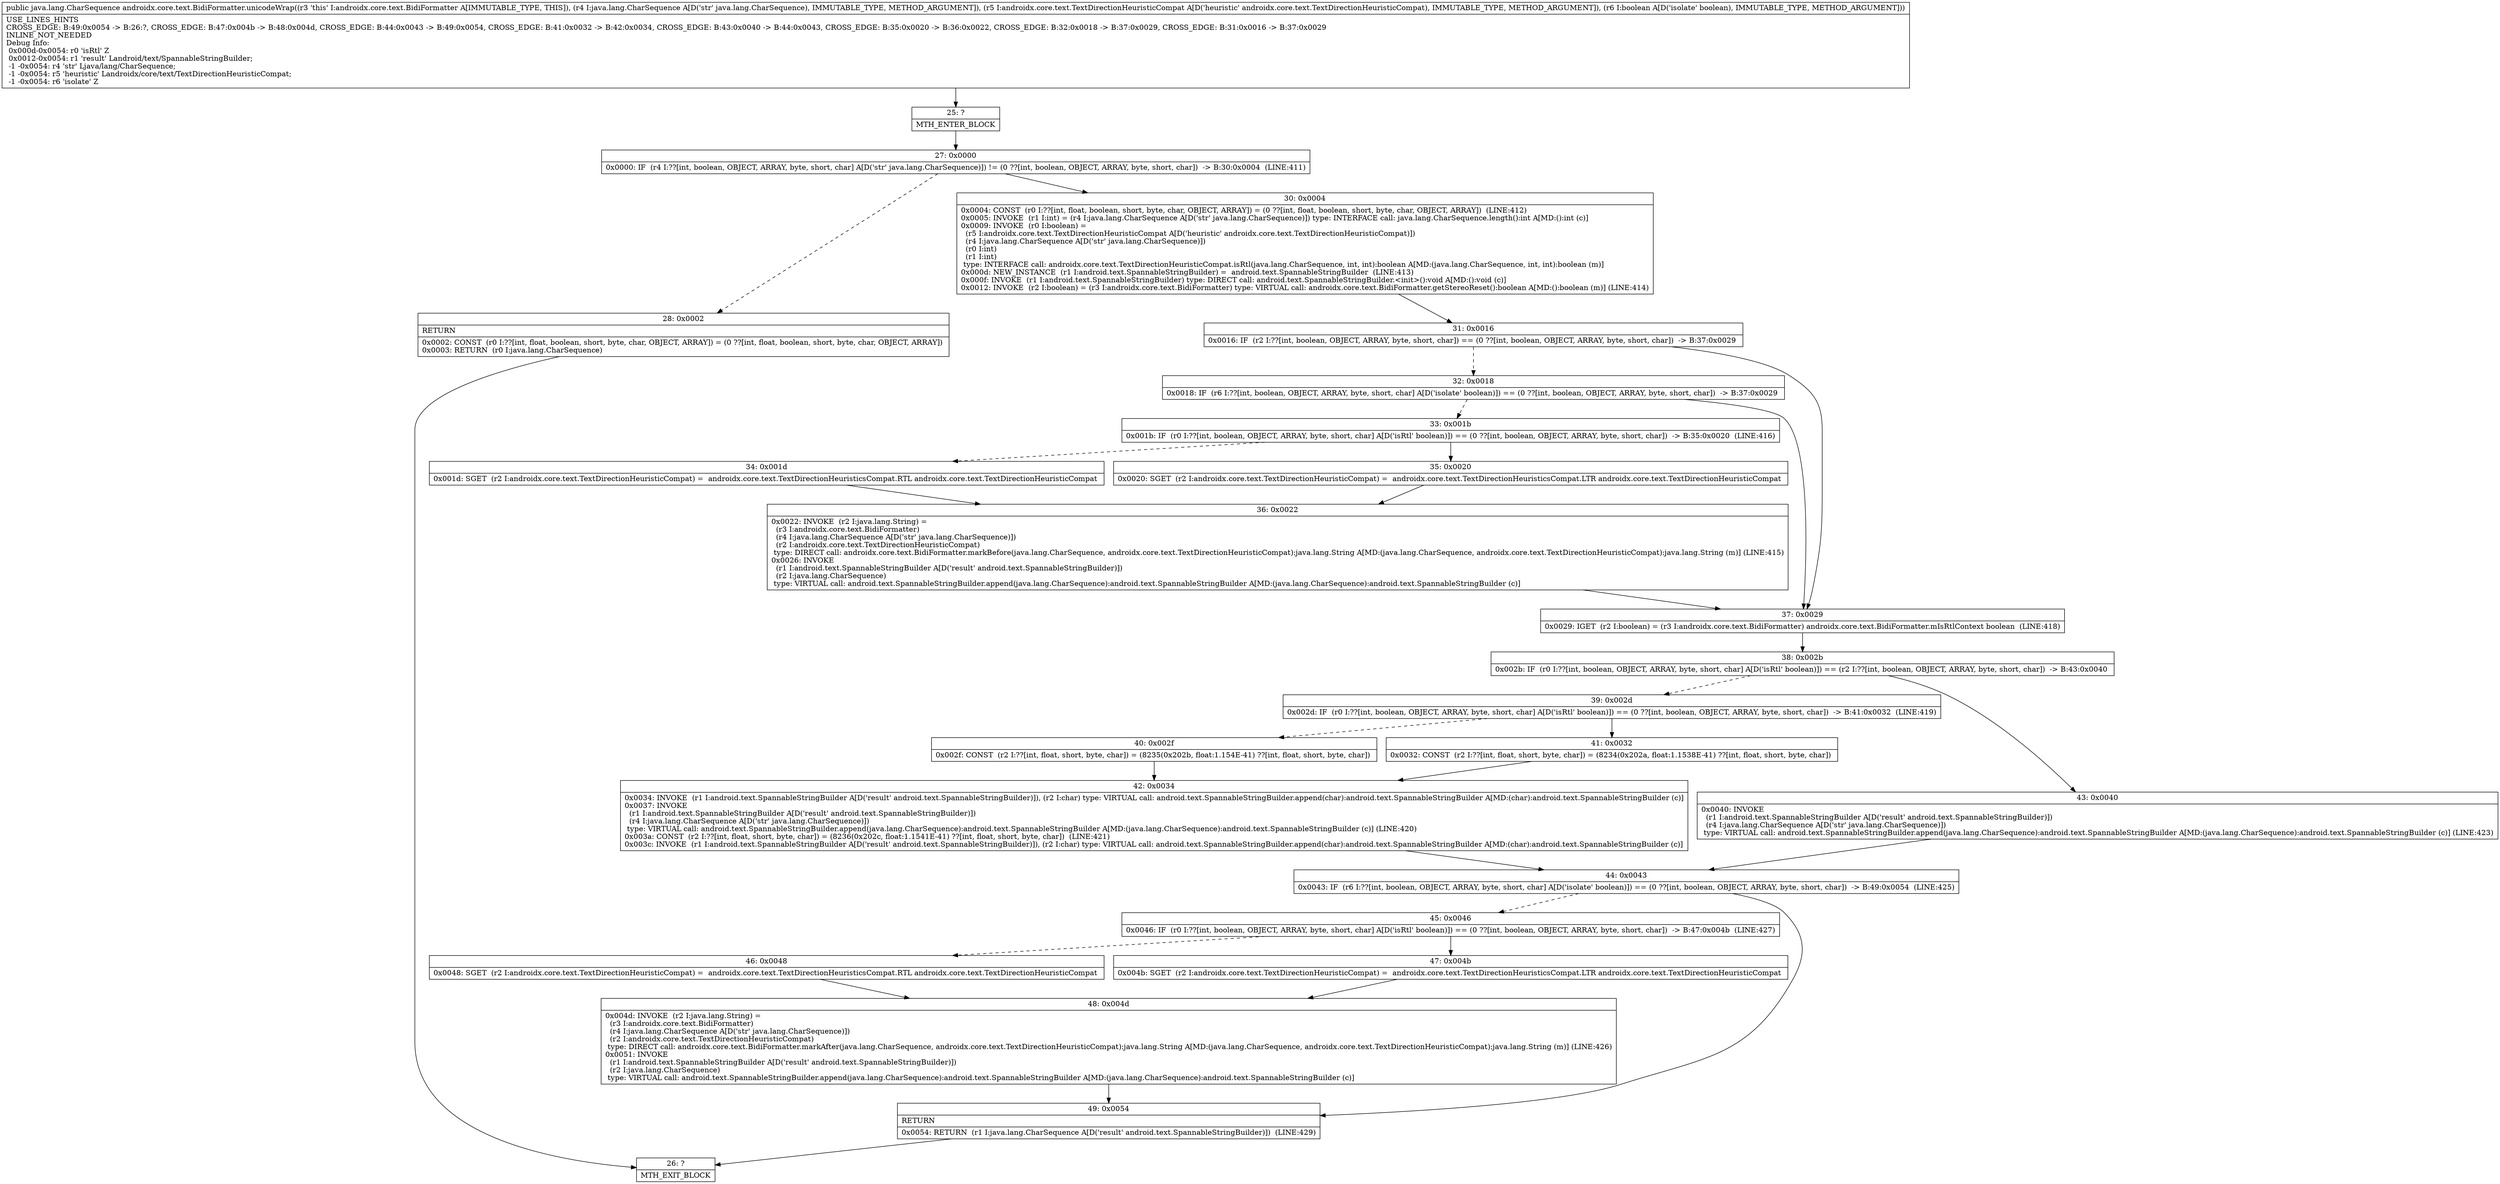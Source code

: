 digraph "CFG forandroidx.core.text.BidiFormatter.unicodeWrap(Ljava\/lang\/CharSequence;Landroidx\/core\/text\/TextDirectionHeuristicCompat;Z)Ljava\/lang\/CharSequence;" {
Node_25 [shape=record,label="{25\:\ ?|MTH_ENTER_BLOCK\l}"];
Node_27 [shape=record,label="{27\:\ 0x0000|0x0000: IF  (r4 I:??[int, boolean, OBJECT, ARRAY, byte, short, char] A[D('str' java.lang.CharSequence)]) != (0 ??[int, boolean, OBJECT, ARRAY, byte, short, char])  \-\> B:30:0x0004  (LINE:411)\l}"];
Node_28 [shape=record,label="{28\:\ 0x0002|RETURN\l|0x0002: CONST  (r0 I:??[int, float, boolean, short, byte, char, OBJECT, ARRAY]) = (0 ??[int, float, boolean, short, byte, char, OBJECT, ARRAY]) \l0x0003: RETURN  (r0 I:java.lang.CharSequence) \l}"];
Node_26 [shape=record,label="{26\:\ ?|MTH_EXIT_BLOCK\l}"];
Node_30 [shape=record,label="{30\:\ 0x0004|0x0004: CONST  (r0 I:??[int, float, boolean, short, byte, char, OBJECT, ARRAY]) = (0 ??[int, float, boolean, short, byte, char, OBJECT, ARRAY])  (LINE:412)\l0x0005: INVOKE  (r1 I:int) = (r4 I:java.lang.CharSequence A[D('str' java.lang.CharSequence)]) type: INTERFACE call: java.lang.CharSequence.length():int A[MD:():int (c)]\l0x0009: INVOKE  (r0 I:boolean) = \l  (r5 I:androidx.core.text.TextDirectionHeuristicCompat A[D('heuristic' androidx.core.text.TextDirectionHeuristicCompat)])\l  (r4 I:java.lang.CharSequence A[D('str' java.lang.CharSequence)])\l  (r0 I:int)\l  (r1 I:int)\l type: INTERFACE call: androidx.core.text.TextDirectionHeuristicCompat.isRtl(java.lang.CharSequence, int, int):boolean A[MD:(java.lang.CharSequence, int, int):boolean (m)]\l0x000d: NEW_INSTANCE  (r1 I:android.text.SpannableStringBuilder) =  android.text.SpannableStringBuilder  (LINE:413)\l0x000f: INVOKE  (r1 I:android.text.SpannableStringBuilder) type: DIRECT call: android.text.SpannableStringBuilder.\<init\>():void A[MD:():void (c)]\l0x0012: INVOKE  (r2 I:boolean) = (r3 I:androidx.core.text.BidiFormatter) type: VIRTUAL call: androidx.core.text.BidiFormatter.getStereoReset():boolean A[MD:():boolean (m)] (LINE:414)\l}"];
Node_31 [shape=record,label="{31\:\ 0x0016|0x0016: IF  (r2 I:??[int, boolean, OBJECT, ARRAY, byte, short, char]) == (0 ??[int, boolean, OBJECT, ARRAY, byte, short, char])  \-\> B:37:0x0029 \l}"];
Node_32 [shape=record,label="{32\:\ 0x0018|0x0018: IF  (r6 I:??[int, boolean, OBJECT, ARRAY, byte, short, char] A[D('isolate' boolean)]) == (0 ??[int, boolean, OBJECT, ARRAY, byte, short, char])  \-\> B:37:0x0029 \l}"];
Node_33 [shape=record,label="{33\:\ 0x001b|0x001b: IF  (r0 I:??[int, boolean, OBJECT, ARRAY, byte, short, char] A[D('isRtl' boolean)]) == (0 ??[int, boolean, OBJECT, ARRAY, byte, short, char])  \-\> B:35:0x0020  (LINE:416)\l}"];
Node_34 [shape=record,label="{34\:\ 0x001d|0x001d: SGET  (r2 I:androidx.core.text.TextDirectionHeuristicCompat) =  androidx.core.text.TextDirectionHeuristicsCompat.RTL androidx.core.text.TextDirectionHeuristicCompat \l}"];
Node_36 [shape=record,label="{36\:\ 0x0022|0x0022: INVOKE  (r2 I:java.lang.String) = \l  (r3 I:androidx.core.text.BidiFormatter)\l  (r4 I:java.lang.CharSequence A[D('str' java.lang.CharSequence)])\l  (r2 I:androidx.core.text.TextDirectionHeuristicCompat)\l type: DIRECT call: androidx.core.text.BidiFormatter.markBefore(java.lang.CharSequence, androidx.core.text.TextDirectionHeuristicCompat):java.lang.String A[MD:(java.lang.CharSequence, androidx.core.text.TextDirectionHeuristicCompat):java.lang.String (m)] (LINE:415)\l0x0026: INVOKE  \l  (r1 I:android.text.SpannableStringBuilder A[D('result' android.text.SpannableStringBuilder)])\l  (r2 I:java.lang.CharSequence)\l type: VIRTUAL call: android.text.SpannableStringBuilder.append(java.lang.CharSequence):android.text.SpannableStringBuilder A[MD:(java.lang.CharSequence):android.text.SpannableStringBuilder (c)]\l}"];
Node_35 [shape=record,label="{35\:\ 0x0020|0x0020: SGET  (r2 I:androidx.core.text.TextDirectionHeuristicCompat) =  androidx.core.text.TextDirectionHeuristicsCompat.LTR androidx.core.text.TextDirectionHeuristicCompat \l}"];
Node_37 [shape=record,label="{37\:\ 0x0029|0x0029: IGET  (r2 I:boolean) = (r3 I:androidx.core.text.BidiFormatter) androidx.core.text.BidiFormatter.mIsRtlContext boolean  (LINE:418)\l}"];
Node_38 [shape=record,label="{38\:\ 0x002b|0x002b: IF  (r0 I:??[int, boolean, OBJECT, ARRAY, byte, short, char] A[D('isRtl' boolean)]) == (r2 I:??[int, boolean, OBJECT, ARRAY, byte, short, char])  \-\> B:43:0x0040 \l}"];
Node_39 [shape=record,label="{39\:\ 0x002d|0x002d: IF  (r0 I:??[int, boolean, OBJECT, ARRAY, byte, short, char] A[D('isRtl' boolean)]) == (0 ??[int, boolean, OBJECT, ARRAY, byte, short, char])  \-\> B:41:0x0032  (LINE:419)\l}"];
Node_40 [shape=record,label="{40\:\ 0x002f|0x002f: CONST  (r2 I:??[int, float, short, byte, char]) = (8235(0x202b, float:1.154E\-41) ??[int, float, short, byte, char]) \l}"];
Node_42 [shape=record,label="{42\:\ 0x0034|0x0034: INVOKE  (r1 I:android.text.SpannableStringBuilder A[D('result' android.text.SpannableStringBuilder)]), (r2 I:char) type: VIRTUAL call: android.text.SpannableStringBuilder.append(char):android.text.SpannableStringBuilder A[MD:(char):android.text.SpannableStringBuilder (c)]\l0x0037: INVOKE  \l  (r1 I:android.text.SpannableStringBuilder A[D('result' android.text.SpannableStringBuilder)])\l  (r4 I:java.lang.CharSequence A[D('str' java.lang.CharSequence)])\l type: VIRTUAL call: android.text.SpannableStringBuilder.append(java.lang.CharSequence):android.text.SpannableStringBuilder A[MD:(java.lang.CharSequence):android.text.SpannableStringBuilder (c)] (LINE:420)\l0x003a: CONST  (r2 I:??[int, float, short, byte, char]) = (8236(0x202c, float:1.1541E\-41) ??[int, float, short, byte, char])  (LINE:421)\l0x003c: INVOKE  (r1 I:android.text.SpannableStringBuilder A[D('result' android.text.SpannableStringBuilder)]), (r2 I:char) type: VIRTUAL call: android.text.SpannableStringBuilder.append(char):android.text.SpannableStringBuilder A[MD:(char):android.text.SpannableStringBuilder (c)]\l}"];
Node_44 [shape=record,label="{44\:\ 0x0043|0x0043: IF  (r6 I:??[int, boolean, OBJECT, ARRAY, byte, short, char] A[D('isolate' boolean)]) == (0 ??[int, boolean, OBJECT, ARRAY, byte, short, char])  \-\> B:49:0x0054  (LINE:425)\l}"];
Node_45 [shape=record,label="{45\:\ 0x0046|0x0046: IF  (r0 I:??[int, boolean, OBJECT, ARRAY, byte, short, char] A[D('isRtl' boolean)]) == (0 ??[int, boolean, OBJECT, ARRAY, byte, short, char])  \-\> B:47:0x004b  (LINE:427)\l}"];
Node_46 [shape=record,label="{46\:\ 0x0048|0x0048: SGET  (r2 I:androidx.core.text.TextDirectionHeuristicCompat) =  androidx.core.text.TextDirectionHeuristicsCompat.RTL androidx.core.text.TextDirectionHeuristicCompat \l}"];
Node_48 [shape=record,label="{48\:\ 0x004d|0x004d: INVOKE  (r2 I:java.lang.String) = \l  (r3 I:androidx.core.text.BidiFormatter)\l  (r4 I:java.lang.CharSequence A[D('str' java.lang.CharSequence)])\l  (r2 I:androidx.core.text.TextDirectionHeuristicCompat)\l type: DIRECT call: androidx.core.text.BidiFormatter.markAfter(java.lang.CharSequence, androidx.core.text.TextDirectionHeuristicCompat):java.lang.String A[MD:(java.lang.CharSequence, androidx.core.text.TextDirectionHeuristicCompat):java.lang.String (m)] (LINE:426)\l0x0051: INVOKE  \l  (r1 I:android.text.SpannableStringBuilder A[D('result' android.text.SpannableStringBuilder)])\l  (r2 I:java.lang.CharSequence)\l type: VIRTUAL call: android.text.SpannableStringBuilder.append(java.lang.CharSequence):android.text.SpannableStringBuilder A[MD:(java.lang.CharSequence):android.text.SpannableStringBuilder (c)]\l}"];
Node_47 [shape=record,label="{47\:\ 0x004b|0x004b: SGET  (r2 I:androidx.core.text.TextDirectionHeuristicCompat) =  androidx.core.text.TextDirectionHeuristicsCompat.LTR androidx.core.text.TextDirectionHeuristicCompat \l}"];
Node_49 [shape=record,label="{49\:\ 0x0054|RETURN\l|0x0054: RETURN  (r1 I:java.lang.CharSequence A[D('result' android.text.SpannableStringBuilder)])  (LINE:429)\l}"];
Node_41 [shape=record,label="{41\:\ 0x0032|0x0032: CONST  (r2 I:??[int, float, short, byte, char]) = (8234(0x202a, float:1.1538E\-41) ??[int, float, short, byte, char]) \l}"];
Node_43 [shape=record,label="{43\:\ 0x0040|0x0040: INVOKE  \l  (r1 I:android.text.SpannableStringBuilder A[D('result' android.text.SpannableStringBuilder)])\l  (r4 I:java.lang.CharSequence A[D('str' java.lang.CharSequence)])\l type: VIRTUAL call: android.text.SpannableStringBuilder.append(java.lang.CharSequence):android.text.SpannableStringBuilder A[MD:(java.lang.CharSequence):android.text.SpannableStringBuilder (c)] (LINE:423)\l}"];
MethodNode[shape=record,label="{public java.lang.CharSequence androidx.core.text.BidiFormatter.unicodeWrap((r3 'this' I:androidx.core.text.BidiFormatter A[IMMUTABLE_TYPE, THIS]), (r4 I:java.lang.CharSequence A[D('str' java.lang.CharSequence), IMMUTABLE_TYPE, METHOD_ARGUMENT]), (r5 I:androidx.core.text.TextDirectionHeuristicCompat A[D('heuristic' androidx.core.text.TextDirectionHeuristicCompat), IMMUTABLE_TYPE, METHOD_ARGUMENT]), (r6 I:boolean A[D('isolate' boolean), IMMUTABLE_TYPE, METHOD_ARGUMENT]))  | USE_LINES_HINTS\lCROSS_EDGE: B:49:0x0054 \-\> B:26:?, CROSS_EDGE: B:47:0x004b \-\> B:48:0x004d, CROSS_EDGE: B:44:0x0043 \-\> B:49:0x0054, CROSS_EDGE: B:41:0x0032 \-\> B:42:0x0034, CROSS_EDGE: B:43:0x0040 \-\> B:44:0x0043, CROSS_EDGE: B:35:0x0020 \-\> B:36:0x0022, CROSS_EDGE: B:32:0x0018 \-\> B:37:0x0029, CROSS_EDGE: B:31:0x0016 \-\> B:37:0x0029\lINLINE_NOT_NEEDED\lDebug Info:\l  0x000d\-0x0054: r0 'isRtl' Z\l  0x0012\-0x0054: r1 'result' Landroid\/text\/SpannableStringBuilder;\l  \-1 \-0x0054: r4 'str' Ljava\/lang\/CharSequence;\l  \-1 \-0x0054: r5 'heuristic' Landroidx\/core\/text\/TextDirectionHeuristicCompat;\l  \-1 \-0x0054: r6 'isolate' Z\l}"];
MethodNode -> Node_25;Node_25 -> Node_27;
Node_27 -> Node_28[style=dashed];
Node_27 -> Node_30;
Node_28 -> Node_26;
Node_30 -> Node_31;
Node_31 -> Node_32[style=dashed];
Node_31 -> Node_37;
Node_32 -> Node_33[style=dashed];
Node_32 -> Node_37;
Node_33 -> Node_34[style=dashed];
Node_33 -> Node_35;
Node_34 -> Node_36;
Node_36 -> Node_37;
Node_35 -> Node_36;
Node_37 -> Node_38;
Node_38 -> Node_39[style=dashed];
Node_38 -> Node_43;
Node_39 -> Node_40[style=dashed];
Node_39 -> Node_41;
Node_40 -> Node_42;
Node_42 -> Node_44;
Node_44 -> Node_45[style=dashed];
Node_44 -> Node_49;
Node_45 -> Node_46[style=dashed];
Node_45 -> Node_47;
Node_46 -> Node_48;
Node_48 -> Node_49;
Node_47 -> Node_48;
Node_49 -> Node_26;
Node_41 -> Node_42;
Node_43 -> Node_44;
}

